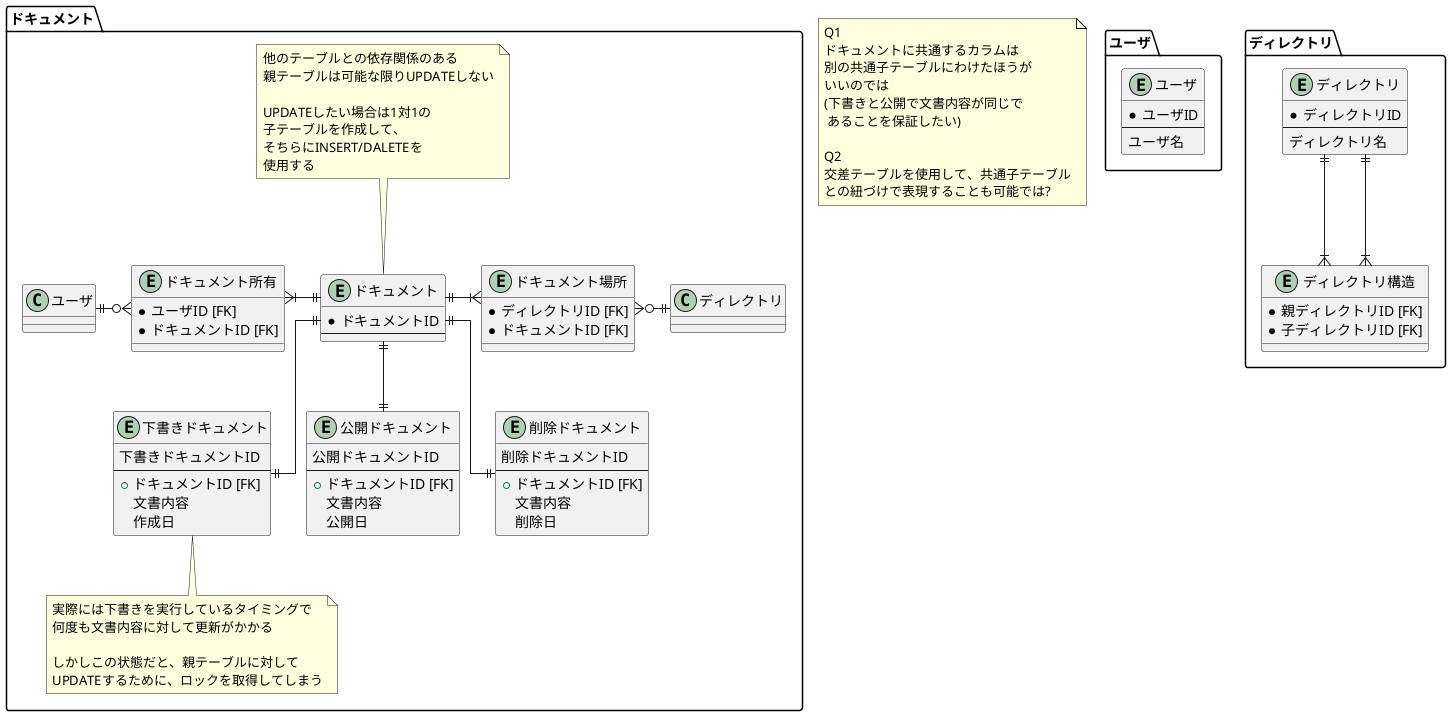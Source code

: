 @startuml docs-v2

skinparam linetype ortho

note as 疑問点
    Q1
    ドキュメントに共通するカラムは
    別の共通子テーブルにわけたほうが
    いいのでは
    (下書きと公開で文書内容が同じで
     あることを保証したい)

    Q2
    交差テーブルを使用して、共通子テーブル
    との紐づけで表現することも可能では?
end note

package ユーザ {
    entity ユーザ {
        * ユーザID
        ---
        ユーザ名
    }
}

package ドキュメント {
    entity ドキュメント {
        * ドキュメントID
        ---
    }

    note top of ドキュメント
        他のテーブルとの依存関係のある
        親テーブルは可能な限りUPDATEしない

        UPDATEしたい場合は1対1の
        子テーブルを作成して、
        そちらにINSERT/DALETEを
        使用する
    end note

    entity 下書きドキュメント {
        下書きドキュメントID
        ---
        + ドキュメントID [FK]
        文書内容
        作成日
    }

    note bottom of 下書きドキュメント
        実際には下書きを実行しているタイミングで
        何度も文書内容に対して更新がかかる

        しかしこの状態だと、親テーブルに対して
        UPDATEするために、ロックを取得してしまう
    end note

    entity 公開ドキュメント {
        公開ドキュメントID
        ---
        + ドキュメントID [FK]
        文書内容
        公開日
    }

    entity 削除ドキュメント {
        削除ドキュメントID
        ---
        + ドキュメントID [FK]
        文書内容
        削除日
    }

    entity ドキュメント所有 {
        * ユーザID [FK]
        * ドキュメントID [FK]
    }

    entity ドキュメント場所 {
        * ディレクトリID [FK]
        * ドキュメントID [FK]
    }

    ユーザ ||-r-o{ ドキュメント所有
    ドキュメント ||-l-|{ ドキュメント所有
    ディレクトリ ||-l-o{ ドキュメント場所
    ドキュメント ||-r-|{ ドキュメント場所

    ドキュメント ||--|| 下書きドキュメント
    ドキュメント ||--|| 公開ドキュメント
    ドキュメント ||--|| 削除ドキュメント
}

package ディレクトリ {
    entity ディレクトリ {
        * ディレクトリID
        --
        ディレクトリ名
    }

    entity ディレクトリ構造 {
        * 親ディレクトリID [FK]
        * 子ディレクトリID [FK]
    }

    ディレクトリ ||--|{ ディレクトリ構造
    ディレクトリ ||--|{ ディレクトリ構造
}

@enduml
